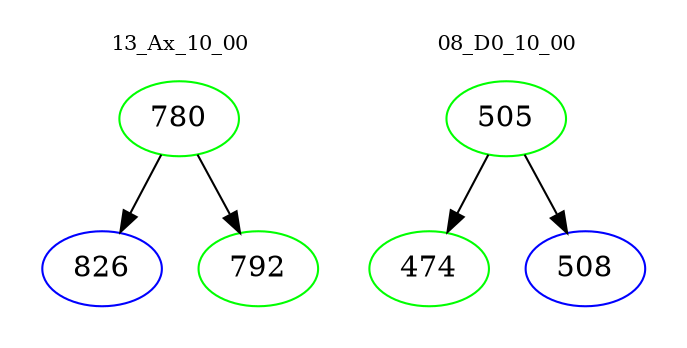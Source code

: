 digraph{
subgraph cluster_0 {
color = white
label = "13_Ax_10_00";
fontsize=10;
T0_780 [label="780", color="green"]
T0_780 -> T0_826 [color="black"]
T0_826 [label="826", color="blue"]
T0_780 -> T0_792 [color="black"]
T0_792 [label="792", color="green"]
}
subgraph cluster_1 {
color = white
label = "08_D0_10_00";
fontsize=10;
T1_505 [label="505", color="green"]
T1_505 -> T1_474 [color="black"]
T1_474 [label="474", color="green"]
T1_505 -> T1_508 [color="black"]
T1_508 [label="508", color="blue"]
}
}

